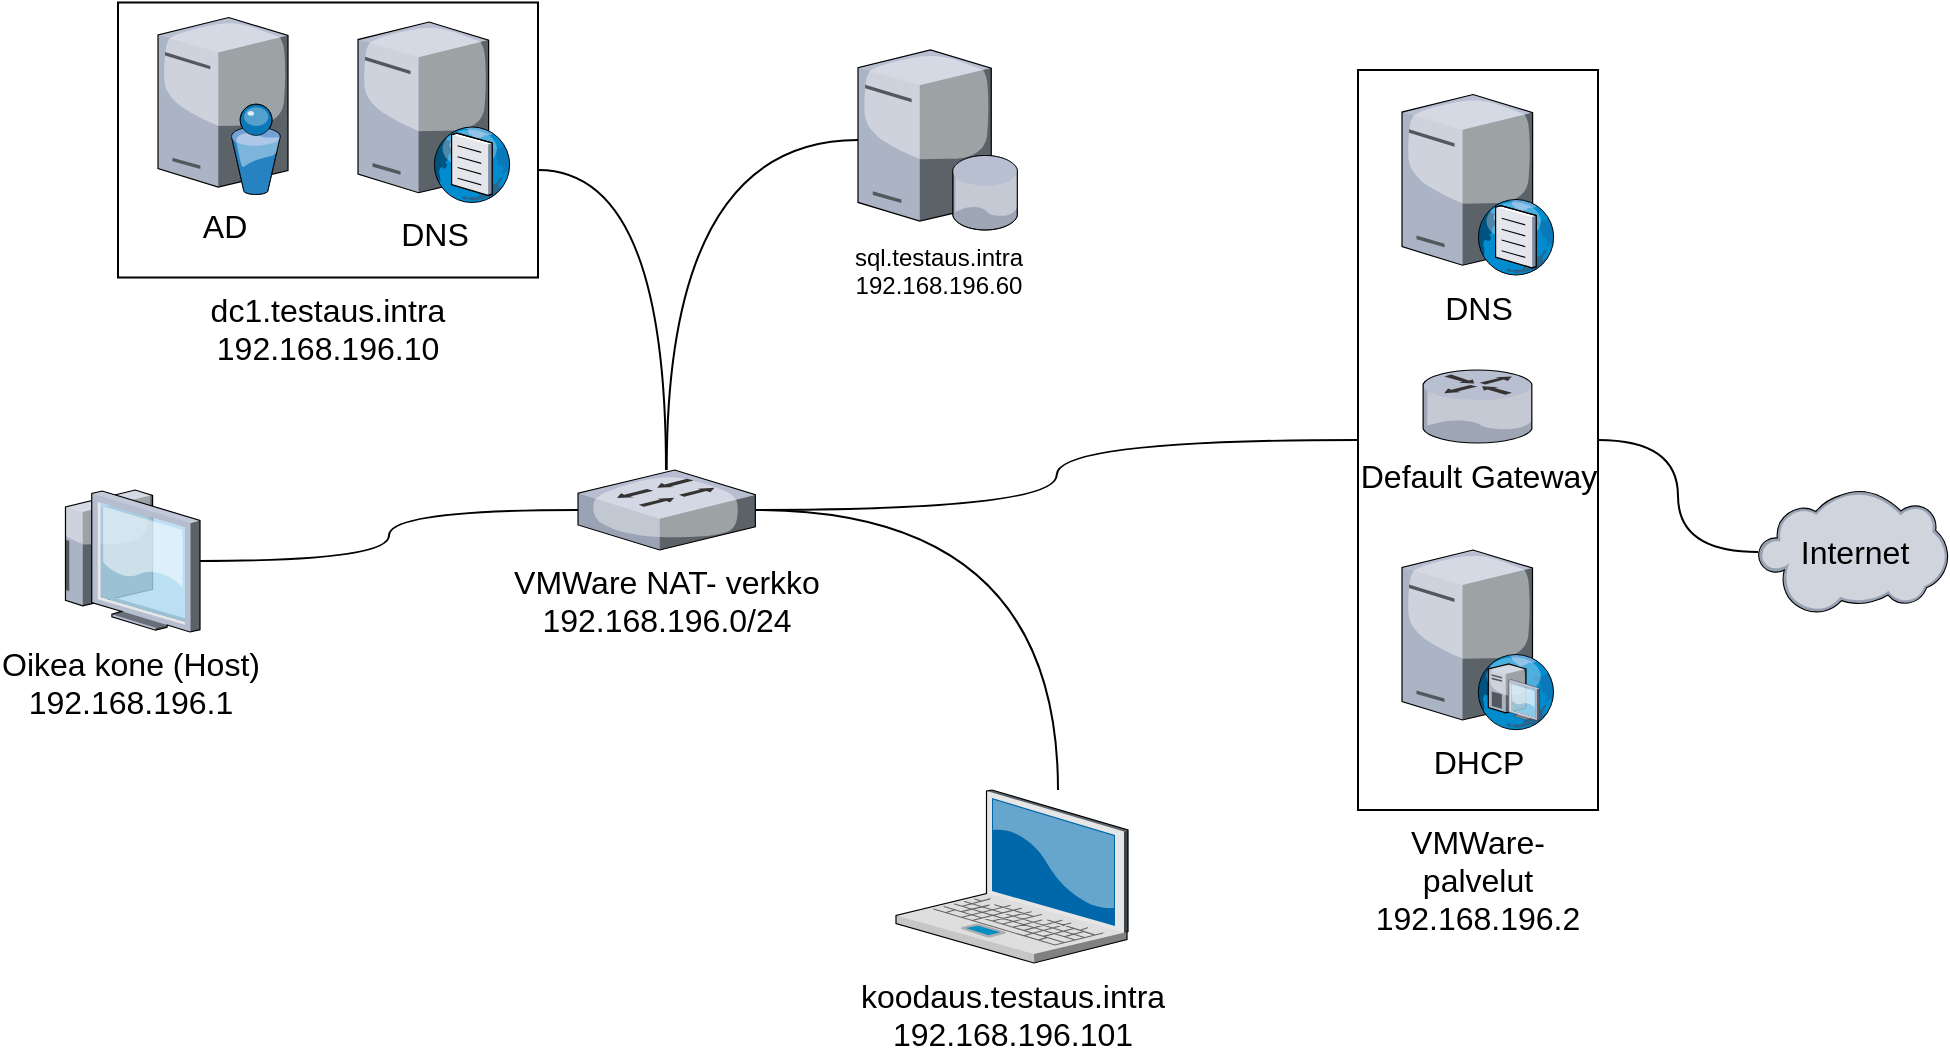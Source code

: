 <mxfile version="13.7.9" type="device"><diagram id="_vDt9jIwlxNLhTk0_k8D" name="Page-1"><mxGraphModel dx="1074" dy="806" grid="1" gridSize="10" guides="1" tooltips="1" connect="1" arrows="1" fold="1" page="1" pageScale="1" pageWidth="1169" pageHeight="827" math="0" shadow="0"><root><mxCell id="0"/><mxCell id="1" parent="0"/><mxCell id="Oc7wCkI1x3L-uGrDY60A-20" style="edgeStyle=orthogonalEdgeStyle;curved=1;orthogonalLoop=1;jettySize=auto;html=1;endArrow=none;endFill=0;fontSize=16;" edge="1" parent="1" source="Oc7wCkI1x3L-uGrDY60A-2" target="Oc7wCkI1x3L-uGrDY60A-16"><mxGeometry relative="1" as="geometry"/></mxCell><mxCell id="Oc7wCkI1x3L-uGrDY60A-2" value="sql.testaus.intra&lt;br&gt;192.168.196.60" style="verticalLabelPosition=bottom;aspect=fixed;html=1;verticalAlign=top;strokeColor=none;align=center;outlineConnect=0;shape=mxgraph.citrix.database_server;" vertex="1" parent="1"><mxGeometry x="450" y="60" width="80" height="90" as="geometry"/></mxCell><mxCell id="Oc7wCkI1x3L-uGrDY60A-25" style="edgeStyle=orthogonalEdgeStyle;curved=1;orthogonalLoop=1;jettySize=auto;html=1;endArrow=none;endFill=0;fontSize=16;" edge="1" parent="1" source="Oc7wCkI1x3L-uGrDY60A-4" target="Oc7wCkI1x3L-uGrDY60A-6"><mxGeometry relative="1" as="geometry"/></mxCell><mxCell id="Oc7wCkI1x3L-uGrDY60A-4" value="Internet" style="verticalLabelPosition=middle;aspect=fixed;html=1;verticalAlign=middle;strokeColor=none;align=center;outlineConnect=0;shape=mxgraph.citrix.cloud;fontSize=16;horizontal=1;labelPosition=center;" vertex="1" parent="1"><mxGeometry x="900" y="280" width="95" height="62" as="geometry"/></mxCell><mxCell id="Oc7wCkI1x3L-uGrDY60A-11" value="" style="group" vertex="1" connectable="0" parent="1"><mxGeometry x="700" y="70" width="120" height="370" as="geometry"/></mxCell><mxCell id="Oc7wCkI1x3L-uGrDY60A-6" value="VMWare-palvelut&lt;br&gt;192.168.196.2" style="rounded=0;whiteSpace=wrap;html=1;fontSize=16;labelPosition=center;verticalLabelPosition=bottom;align=center;verticalAlign=top;" vertex="1" parent="Oc7wCkI1x3L-uGrDY60A-11"><mxGeometry width="120" height="370" as="geometry"/></mxCell><mxCell id="Oc7wCkI1x3L-uGrDY60A-5" value="Default Gateway" style="verticalLabelPosition=bottom;aspect=fixed;html=1;verticalAlign=top;strokeColor=none;align=center;outlineConnect=0;shape=mxgraph.citrix.router;fontSize=16;" vertex="1" parent="Oc7wCkI1x3L-uGrDY60A-11"><mxGeometry x="32.5" y="150" width="55" height="36.5" as="geometry"/></mxCell><mxCell id="Oc7wCkI1x3L-uGrDY60A-7" value="DNS" style="verticalLabelPosition=bottom;aspect=fixed;html=1;verticalAlign=top;strokeColor=none;align=center;outlineConnect=0;shape=mxgraph.citrix.dns_server;fontSize=16;" vertex="1" parent="Oc7wCkI1x3L-uGrDY60A-11"><mxGeometry x="22" y="10" width="76.5" height="92.5" as="geometry"/></mxCell><mxCell id="Oc7wCkI1x3L-uGrDY60A-8" value="DHCP" style="verticalLabelPosition=bottom;aspect=fixed;html=1;verticalAlign=top;strokeColor=none;align=center;outlineConnect=0;shape=mxgraph.citrix.dhcp_server;fontSize=16;" vertex="1" parent="Oc7wCkI1x3L-uGrDY60A-11"><mxGeometry x="22" y="240" width="76" height="90" as="geometry"/></mxCell><mxCell id="Oc7wCkI1x3L-uGrDY60A-15" value="" style="group" vertex="1" connectable="0" parent="1"><mxGeometry x="80" y="36.25" width="210" height="137.5" as="geometry"/></mxCell><mxCell id="Oc7wCkI1x3L-uGrDY60A-10" value="dc1.testaus.intra&lt;br&gt;192.168.196.10" style="rounded=0;whiteSpace=wrap;html=1;fontSize=16;labelPosition=center;verticalLabelPosition=bottom;align=center;verticalAlign=top;" vertex="1" parent="Oc7wCkI1x3L-uGrDY60A-15"><mxGeometry width="210" height="137.5" as="geometry"/></mxCell><mxCell id="Oc7wCkI1x3L-uGrDY60A-1" value="&lt;font style=&quot;font-size: 16px&quot;&gt;AD&lt;/font&gt;" style="verticalLabelPosition=bottom;aspect=fixed;html=1;verticalAlign=top;strokeColor=none;align=center;outlineConnect=0;shape=mxgraph.citrix.directory_server;" vertex="1" parent="Oc7wCkI1x3L-uGrDY60A-15"><mxGeometry x="20" y="7.5" width="65" height="88.5" as="geometry"/></mxCell><mxCell id="Oc7wCkI1x3L-uGrDY60A-9" value="DNS" style="verticalLabelPosition=bottom;aspect=fixed;html=1;verticalAlign=top;strokeColor=none;align=center;outlineConnect=0;shape=mxgraph.citrix.dns_server;fontSize=16;" vertex="1" parent="Oc7wCkI1x3L-uGrDY60A-15"><mxGeometry x="120" y="7.5" width="76.5" height="92.5" as="geometry"/></mxCell><mxCell id="Oc7wCkI1x3L-uGrDY60A-16" value="VMWare NAT- verkko&lt;br&gt;192.168.196.0/24&lt;br&gt;" style="verticalLabelPosition=bottom;aspect=fixed;html=1;verticalAlign=top;strokeColor=none;align=center;outlineConnect=0;shape=mxgraph.citrix.switch;fontSize=16;" vertex="1" parent="1"><mxGeometry x="310" y="270" width="88.67" height="40" as="geometry"/></mxCell><mxCell id="Oc7wCkI1x3L-uGrDY60A-21" style="edgeStyle=orthogonalEdgeStyle;curved=1;orthogonalLoop=1;jettySize=auto;html=1;endArrow=none;endFill=0;fontSize=16;" edge="1" parent="1" source="Oc7wCkI1x3L-uGrDY60A-17" target="Oc7wCkI1x3L-uGrDY60A-16"><mxGeometry relative="1" as="geometry"/></mxCell><mxCell id="Oc7wCkI1x3L-uGrDY60A-17" value="Oikea kone (Host)&lt;br&gt;192.168.196.1" style="verticalLabelPosition=bottom;aspect=fixed;html=1;verticalAlign=top;strokeColor=none;align=center;outlineConnect=0;shape=mxgraph.citrix.thin_client;fontSize=16;" vertex="1" parent="1"><mxGeometry x="50" y="280" width="71" height="71" as="geometry"/></mxCell><mxCell id="Oc7wCkI1x3L-uGrDY60A-23" style="edgeStyle=orthogonalEdgeStyle;curved=1;orthogonalLoop=1;jettySize=auto;html=1;endArrow=none;endFill=0;fontSize=16;" edge="1" parent="1" source="Oc7wCkI1x3L-uGrDY60A-18" target="Oc7wCkI1x3L-uGrDY60A-16"><mxGeometry relative="1" as="geometry"><Array as="points"><mxPoint x="550" y="290"/></Array></mxGeometry></mxCell><mxCell id="Oc7wCkI1x3L-uGrDY60A-18" value="koodaus.testaus.intra&lt;br&gt;192.168.196.101" style="verticalLabelPosition=bottom;aspect=fixed;html=1;verticalAlign=top;strokeColor=none;align=center;outlineConnect=0;shape=mxgraph.citrix.laptop_2;fontSize=16;" vertex="1" parent="1"><mxGeometry x="469" y="430" width="116" height="86.5" as="geometry"/></mxCell><mxCell id="Oc7wCkI1x3L-uGrDY60A-19" style="edgeStyle=orthogonalEdgeStyle;orthogonalLoop=1;jettySize=auto;html=1;fontSize=16;curved=1;endArrow=none;endFill=0;" edge="1" parent="1" source="Oc7wCkI1x3L-uGrDY60A-10" target="Oc7wCkI1x3L-uGrDY60A-16"><mxGeometry relative="1" as="geometry"><Array as="points"><mxPoint x="354" y="120"/></Array></mxGeometry></mxCell><mxCell id="Oc7wCkI1x3L-uGrDY60A-24" style="edgeStyle=orthogonalEdgeStyle;curved=1;orthogonalLoop=1;jettySize=auto;html=1;endArrow=none;endFill=0;fontSize=16;" edge="1" parent="1" source="Oc7wCkI1x3L-uGrDY60A-6" target="Oc7wCkI1x3L-uGrDY60A-16"><mxGeometry relative="1" as="geometry"/></mxCell></root></mxGraphModel></diagram></mxfile>